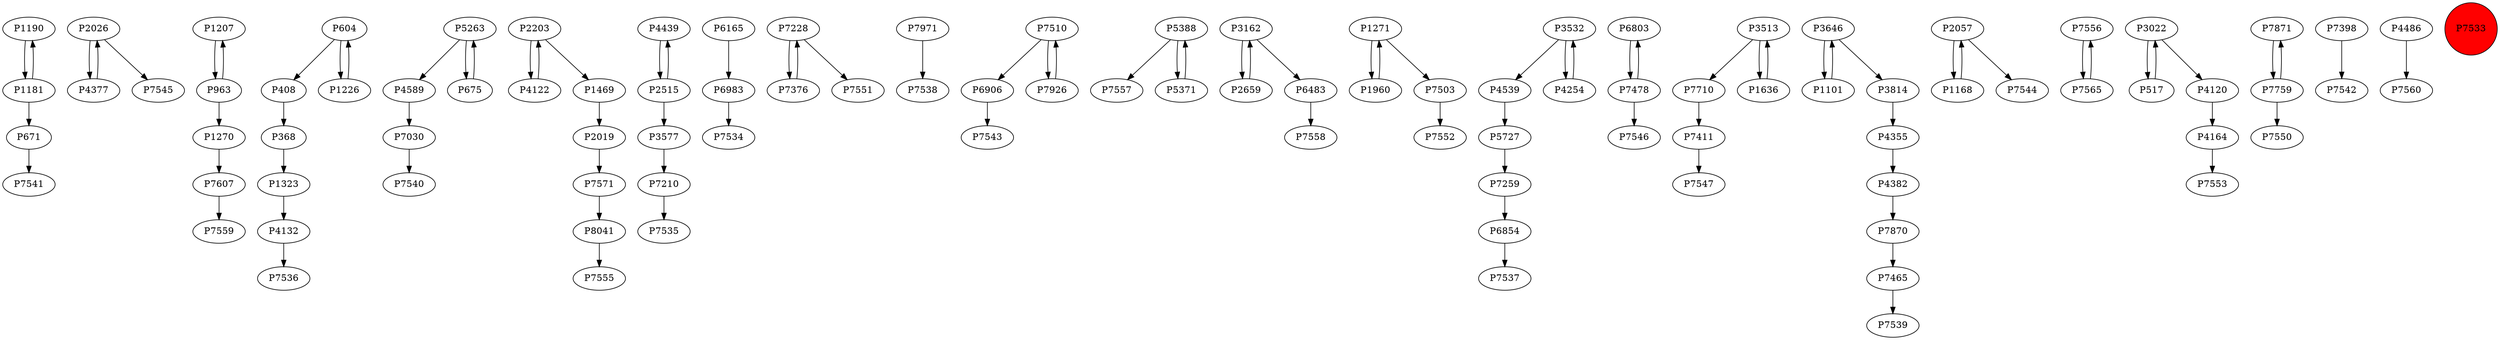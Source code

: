 digraph {
	P1190 -> P1181
	P2026 -> P4377
	P1207 -> P963
	P1323 -> P4132
	P5263 -> P4589
	P368 -> P1323
	P2203 -> P4122
	P604 -> P408
	P4439 -> P2515
	P4132 -> P7536
	P6165 -> P6983
	P7228 -> P7376
	P7971 -> P7538
	P7510 -> P6906
	P5388 -> P7557
	P3162 -> P2659
	P4589 -> P7030
	P7571 -> P8041
	P7607 -> P7559
	P1271 -> P1960
	P675 -> P5263
	P3532 -> P4539
	P604 -> P1226
	P963 -> P1207
	P6803 -> P7478
	P963 -> P1270
	P2515 -> P3577
	P7411 -> P7547
	P7210 -> P7535
	P3532 -> P4254
	P1469 -> P2019
	P3814 -> P4355
	P1270 -> P7607
	P5263 -> P675
	P671 -> P7541
	P7870 -> P7465
	P7478 -> P7546
	P4254 -> P3532
	P3162 -> P6483
	P7926 -> P7510
	P4122 -> P2203
	P6983 -> P7534
	P2057 -> P1168
	P7710 -> P7411
	P7556 -> P7565
	P4539 -> P5727
	P1101 -> P3646
	P1271 -> P7503
	P3022 -> P517
	P4164 -> P7553
	P2057 -> P7544
	P4377 -> P2026
	P2515 -> P4439
	P7503 -> P7552
	P7259 -> P6854
	P7871 -> P7759
	P3577 -> P7210
	P7478 -> P6803
	P5371 -> P5388
	P408 -> P368
	P3022 -> P4120
	P3513 -> P1636
	P4355 -> P4382
	P2026 -> P7545
	P2019 -> P7571
	P4382 -> P7870
	P1226 -> P604
	P1168 -> P2057
	P2659 -> P3162
	P1636 -> P3513
	P6854 -> P7537
	P2203 -> P1469
	P517 -> P3022
	P7376 -> P7228
	P3646 -> P1101
	P7510 -> P7926
	P4120 -> P4164
	P7398 -> P7542
	P7228 -> P7551
	P6906 -> P7543
	P8041 -> P7555
	P1181 -> P1190
	P3513 -> P7710
	P7565 -> P7556
	P3646 -> P3814
	P1960 -> P1271
	P7465 -> P7539
	P5388 -> P5371
	P7759 -> P7871
	P1181 -> P671
	P7759 -> P7550
	P6483 -> P7558
	P4486 -> P7560
	P5727 -> P7259
	P7030 -> P7540
	P7533 [shape=circle]
	P7533 [style=filled]
	P7533 [fillcolor=red]
}